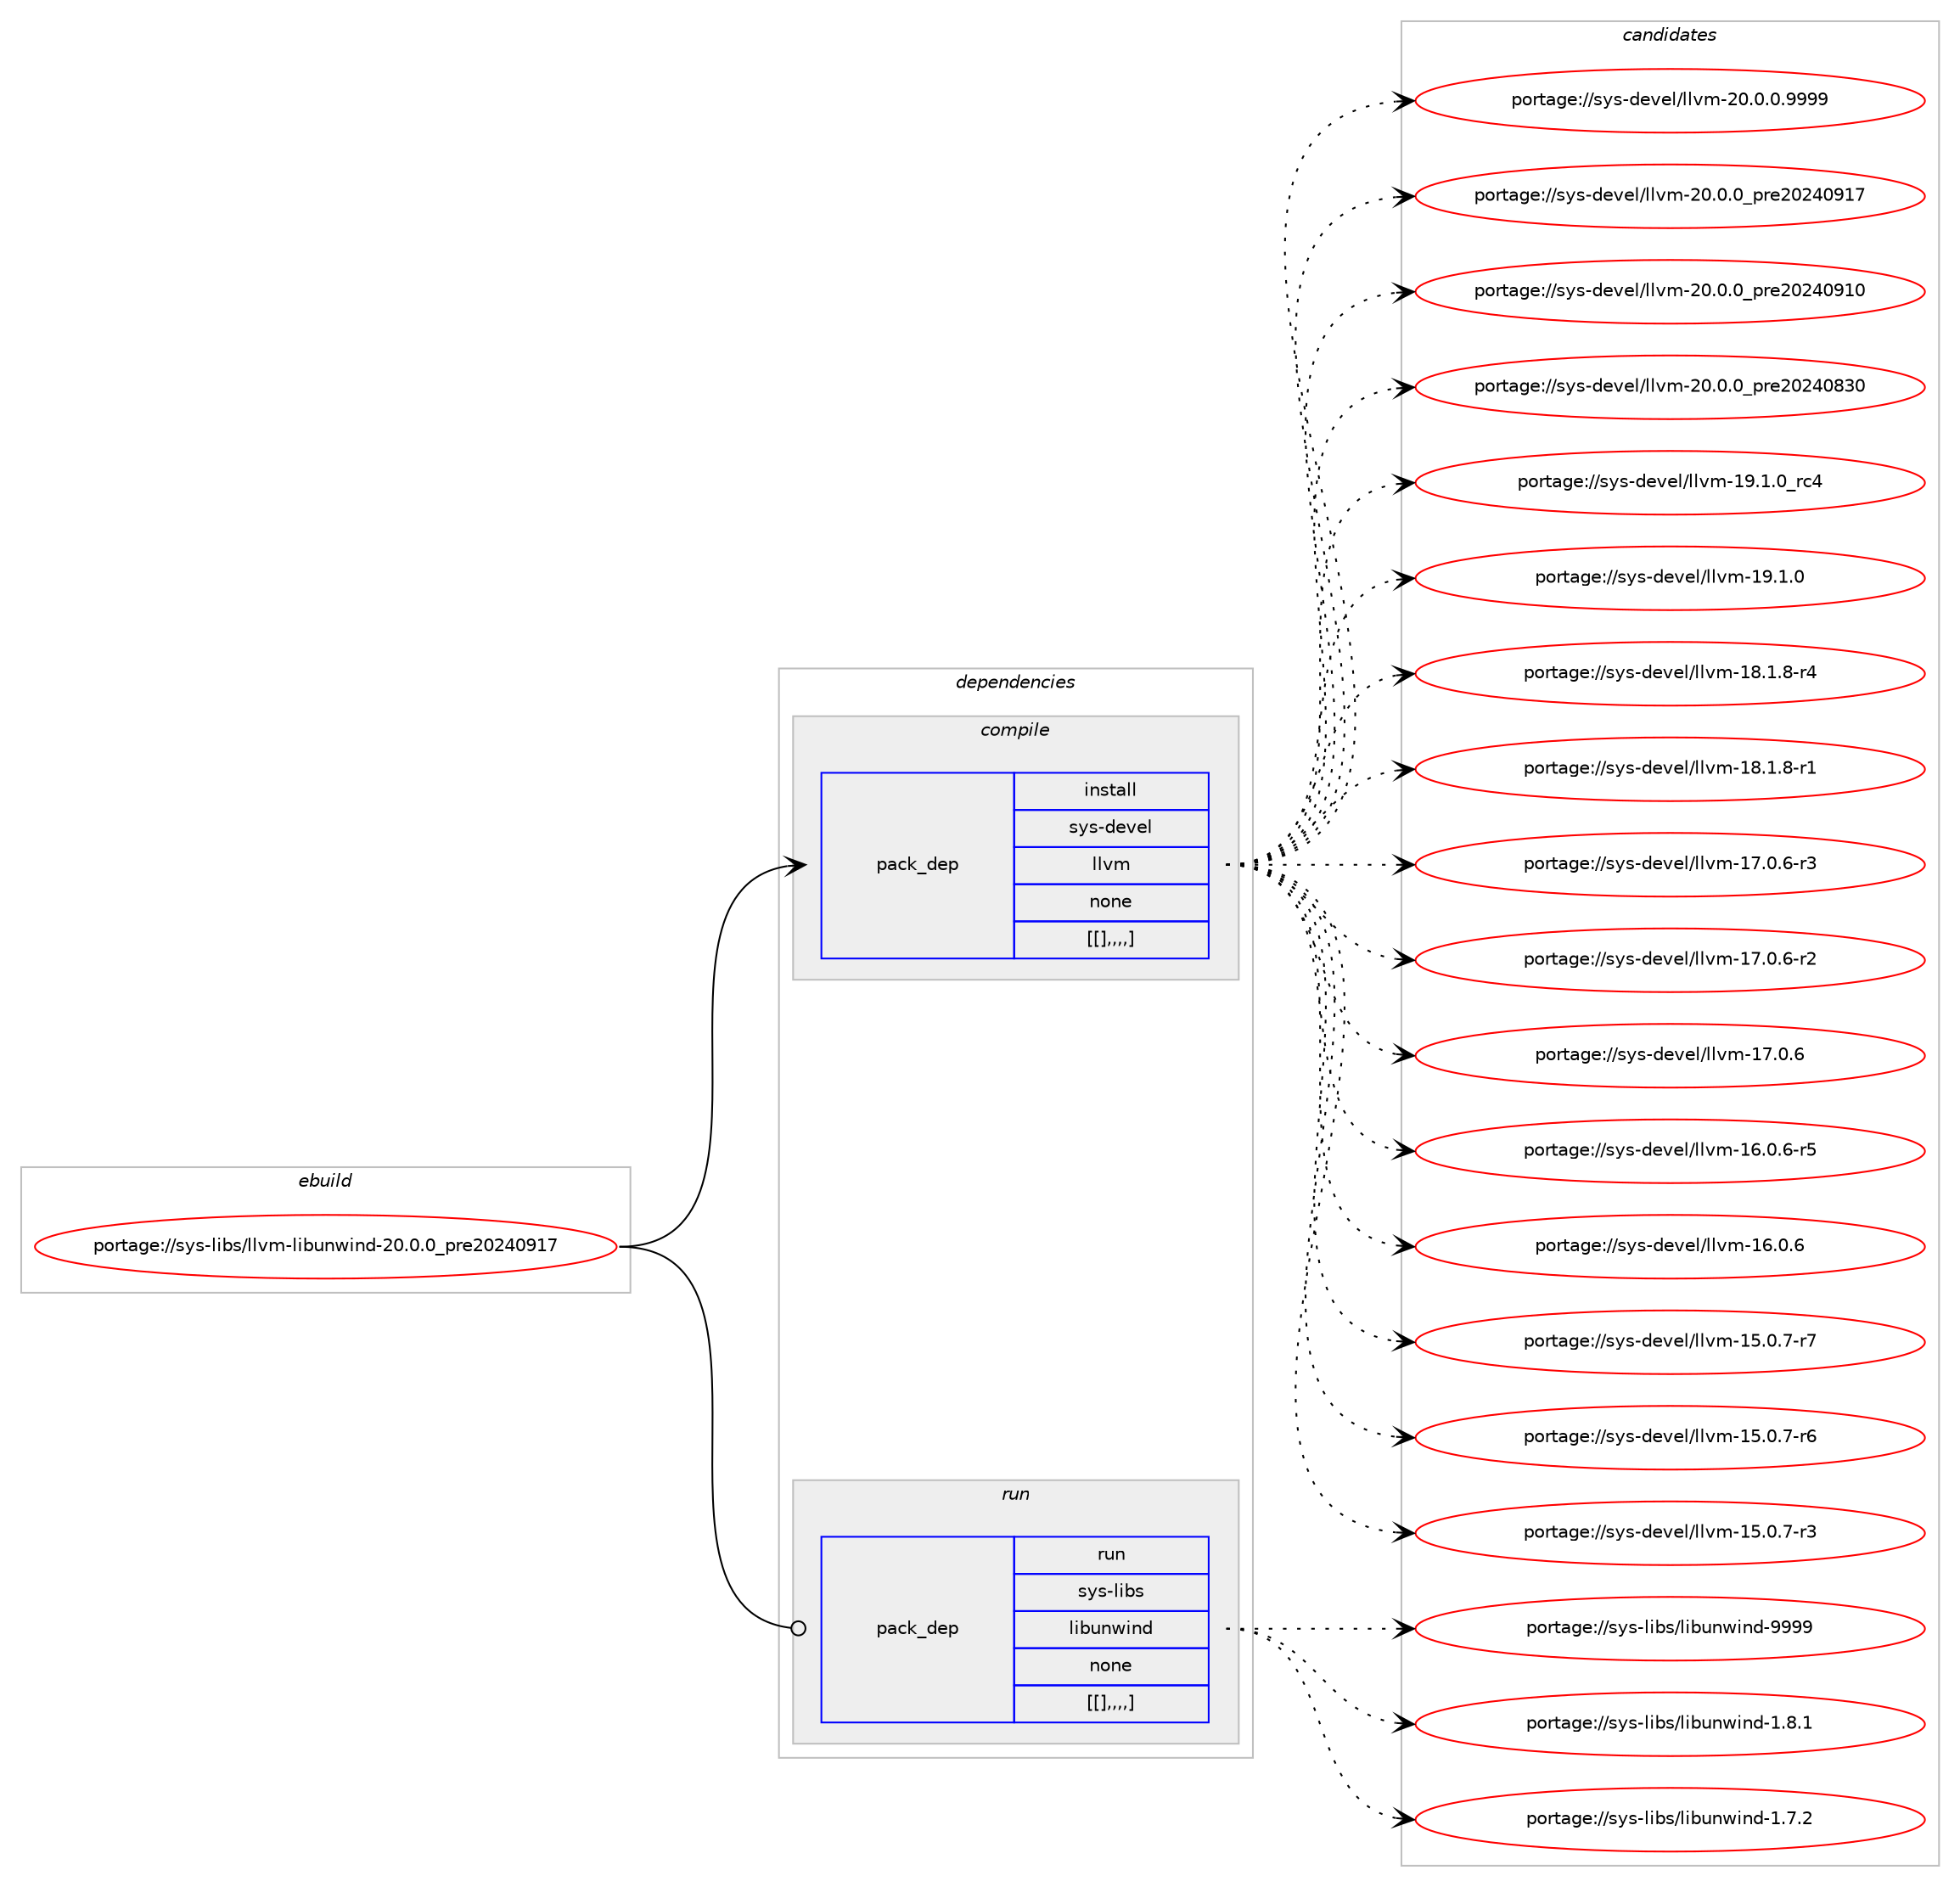 digraph prolog {

# *************
# Graph options
# *************

newrank=true;
concentrate=true;
compound=true;
graph [rankdir=LR,fontname=Helvetica,fontsize=10,ranksep=1.5];#, ranksep=2.5, nodesep=0.2];
edge  [arrowhead=vee];
node  [fontname=Helvetica,fontsize=10];

# **********
# The ebuild
# **********

subgraph cluster_leftcol {
color=gray;
label=<<i>ebuild</i>>;
id [label="portage://sys-libs/llvm-libunwind-20.0.0_pre20240917", color=red, width=4, href="../sys-libs/llvm-libunwind-20.0.0_pre20240917.svg"];
}

# ****************
# The dependencies
# ****************

subgraph cluster_midcol {
color=gray;
label=<<i>dependencies</i>>;
subgraph cluster_compile {
fillcolor="#eeeeee";
style=filled;
label=<<i>compile</i>>;
subgraph pack329090 {
dependency454969 [label=<<TABLE BORDER="0" CELLBORDER="1" CELLSPACING="0" CELLPADDING="4" WIDTH="220"><TR><TD ROWSPAN="6" CELLPADDING="30">pack_dep</TD></TR><TR><TD WIDTH="110">install</TD></TR><TR><TD>sys-devel</TD></TR><TR><TD>llvm</TD></TR><TR><TD>none</TD></TR><TR><TD>[[],,,,]</TD></TR></TABLE>>, shape=none, color=blue];
}
id:e -> dependency454969:w [weight=20,style="solid",arrowhead="vee"];
}
subgraph cluster_compileandrun {
fillcolor="#eeeeee";
style=filled;
label=<<i>compile and run</i>>;
}
subgraph cluster_run {
fillcolor="#eeeeee";
style=filled;
label=<<i>run</i>>;
subgraph pack329091 {
dependency454970 [label=<<TABLE BORDER="0" CELLBORDER="1" CELLSPACING="0" CELLPADDING="4" WIDTH="220"><TR><TD ROWSPAN="6" CELLPADDING="30">pack_dep</TD></TR><TR><TD WIDTH="110">run</TD></TR><TR><TD>sys-libs</TD></TR><TR><TD>libunwind</TD></TR><TR><TD>none</TD></TR><TR><TD>[[],,,,]</TD></TR></TABLE>>, shape=none, color=blue];
}
id:e -> dependency454970:w [weight=20,style="solid",arrowhead="odot"];
}
}

# **************
# The candidates
# **************

subgraph cluster_choices {
rank=same;
color=gray;
label=<<i>candidates</i>>;

subgraph choice329090 {
color=black;
nodesep=1;
choice1151211154510010111810110847108108118109455048464846484657575757 [label="portage://sys-devel/llvm-20.0.0.9999", color=red, width=4,href="../sys-devel/llvm-20.0.0.9999.svg"];
choice115121115451001011181011084710810811810945504846484648951121141015048505248574955 [label="portage://sys-devel/llvm-20.0.0_pre20240917", color=red, width=4,href="../sys-devel/llvm-20.0.0_pre20240917.svg"];
choice115121115451001011181011084710810811810945504846484648951121141015048505248574948 [label="portage://sys-devel/llvm-20.0.0_pre20240910", color=red, width=4,href="../sys-devel/llvm-20.0.0_pre20240910.svg"];
choice115121115451001011181011084710810811810945504846484648951121141015048505248565148 [label="portage://sys-devel/llvm-20.0.0_pre20240830", color=red, width=4,href="../sys-devel/llvm-20.0.0_pre20240830.svg"];
choice115121115451001011181011084710810811810945495746494648951149952 [label="portage://sys-devel/llvm-19.1.0_rc4", color=red, width=4,href="../sys-devel/llvm-19.1.0_rc4.svg"];
choice115121115451001011181011084710810811810945495746494648 [label="portage://sys-devel/llvm-19.1.0", color=red, width=4,href="../sys-devel/llvm-19.1.0.svg"];
choice1151211154510010111810110847108108118109454956464946564511452 [label="portage://sys-devel/llvm-18.1.8-r4", color=red, width=4,href="../sys-devel/llvm-18.1.8-r4.svg"];
choice1151211154510010111810110847108108118109454956464946564511449 [label="portage://sys-devel/llvm-18.1.8-r1", color=red, width=4,href="../sys-devel/llvm-18.1.8-r1.svg"];
choice1151211154510010111810110847108108118109454955464846544511451 [label="portage://sys-devel/llvm-17.0.6-r3", color=red, width=4,href="../sys-devel/llvm-17.0.6-r3.svg"];
choice1151211154510010111810110847108108118109454955464846544511450 [label="portage://sys-devel/llvm-17.0.6-r2", color=red, width=4,href="../sys-devel/llvm-17.0.6-r2.svg"];
choice115121115451001011181011084710810811810945495546484654 [label="portage://sys-devel/llvm-17.0.6", color=red, width=4,href="../sys-devel/llvm-17.0.6.svg"];
choice1151211154510010111810110847108108118109454954464846544511453 [label="portage://sys-devel/llvm-16.0.6-r5", color=red, width=4,href="../sys-devel/llvm-16.0.6-r5.svg"];
choice115121115451001011181011084710810811810945495446484654 [label="portage://sys-devel/llvm-16.0.6", color=red, width=4,href="../sys-devel/llvm-16.0.6.svg"];
choice1151211154510010111810110847108108118109454953464846554511455 [label="portage://sys-devel/llvm-15.0.7-r7", color=red, width=4,href="../sys-devel/llvm-15.0.7-r7.svg"];
choice1151211154510010111810110847108108118109454953464846554511454 [label="portage://sys-devel/llvm-15.0.7-r6", color=red, width=4,href="../sys-devel/llvm-15.0.7-r6.svg"];
choice1151211154510010111810110847108108118109454953464846554511451 [label="portage://sys-devel/llvm-15.0.7-r3", color=red, width=4,href="../sys-devel/llvm-15.0.7-r3.svg"];
dependency454969:e -> choice1151211154510010111810110847108108118109455048464846484657575757:w [style=dotted,weight="100"];
dependency454969:e -> choice115121115451001011181011084710810811810945504846484648951121141015048505248574955:w [style=dotted,weight="100"];
dependency454969:e -> choice115121115451001011181011084710810811810945504846484648951121141015048505248574948:w [style=dotted,weight="100"];
dependency454969:e -> choice115121115451001011181011084710810811810945504846484648951121141015048505248565148:w [style=dotted,weight="100"];
dependency454969:e -> choice115121115451001011181011084710810811810945495746494648951149952:w [style=dotted,weight="100"];
dependency454969:e -> choice115121115451001011181011084710810811810945495746494648:w [style=dotted,weight="100"];
dependency454969:e -> choice1151211154510010111810110847108108118109454956464946564511452:w [style=dotted,weight="100"];
dependency454969:e -> choice1151211154510010111810110847108108118109454956464946564511449:w [style=dotted,weight="100"];
dependency454969:e -> choice1151211154510010111810110847108108118109454955464846544511451:w [style=dotted,weight="100"];
dependency454969:e -> choice1151211154510010111810110847108108118109454955464846544511450:w [style=dotted,weight="100"];
dependency454969:e -> choice115121115451001011181011084710810811810945495546484654:w [style=dotted,weight="100"];
dependency454969:e -> choice1151211154510010111810110847108108118109454954464846544511453:w [style=dotted,weight="100"];
dependency454969:e -> choice115121115451001011181011084710810811810945495446484654:w [style=dotted,weight="100"];
dependency454969:e -> choice1151211154510010111810110847108108118109454953464846554511455:w [style=dotted,weight="100"];
dependency454969:e -> choice1151211154510010111810110847108108118109454953464846554511454:w [style=dotted,weight="100"];
dependency454969:e -> choice1151211154510010111810110847108108118109454953464846554511451:w [style=dotted,weight="100"];
}
subgraph choice329091 {
color=black;
nodesep=1;
choice115121115451081059811547108105981171101191051101004557575757 [label="portage://sys-libs/libunwind-9999", color=red, width=4,href="../sys-libs/libunwind-9999.svg"];
choice11512111545108105981154710810598117110119105110100454946564649 [label="portage://sys-libs/libunwind-1.8.1", color=red, width=4,href="../sys-libs/libunwind-1.8.1.svg"];
choice11512111545108105981154710810598117110119105110100454946554650 [label="portage://sys-libs/libunwind-1.7.2", color=red, width=4,href="../sys-libs/libunwind-1.7.2.svg"];
dependency454970:e -> choice115121115451081059811547108105981171101191051101004557575757:w [style=dotted,weight="100"];
dependency454970:e -> choice11512111545108105981154710810598117110119105110100454946564649:w [style=dotted,weight="100"];
dependency454970:e -> choice11512111545108105981154710810598117110119105110100454946554650:w [style=dotted,weight="100"];
}
}

}
